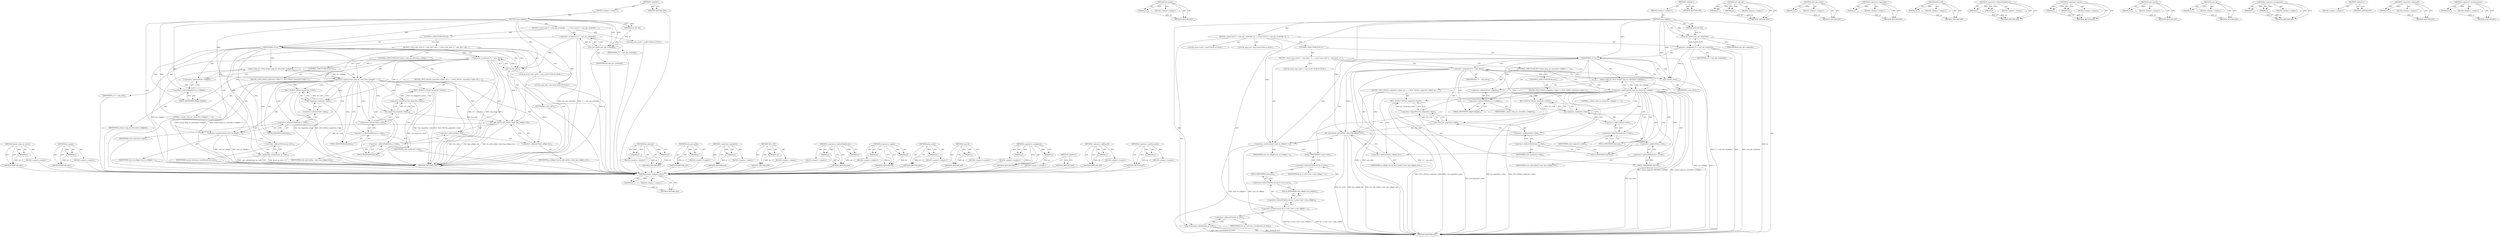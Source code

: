 digraph "&lt;operator&gt;.postIncrement" {
vulnerable_104 [label=<(METHOD,atomic_long_inc_return)>];
vulnerable_105 [label=<(PARAM,p1)>];
vulnerable_106 [label=<(BLOCK,&lt;empty&gt;,&lt;empty&gt;)>];
vulnerable_107 [label=<(METHOD_RETURN,ANY)>];
vulnerable_125 [label=<(METHOD,list_empty)>];
vulnerable_126 [label=<(PARAM,p1)>];
vulnerable_127 [label=<(BLOCK,&lt;empty&gt;,&lt;empty&gt;)>];
vulnerable_128 [label=<(METHOD_RETURN,ANY)>];
vulnerable_6 [label=<(METHOD,&lt;global&gt;)<SUB>1</SUB>>];
vulnerable_7 [label=<(BLOCK,&lt;empty&gt;,&lt;empty&gt;)<SUB>1</SUB>>];
vulnerable_8 [label=<(METHOD,unix_inflight)<SUB>1</SUB>>];
vulnerable_9 [label=<(PARAM,struct file *fp)<SUB>1</SUB>>];
vulnerable_10 [label=<(BLOCK,{
 	struct sock *s = unix_get_socket(fp);
 
 	i...,{
 	struct sock *s = unix_get_socket(fp);
 
 	i...)<SUB>2</SUB>>];
vulnerable_11 [label="<(LOCAL,struct sock* s: sock*)<SUB>3</SUB>>"];
vulnerable_12 [label=<(&lt;operator&gt;.assignment,*s = unix_get_socket(fp))<SUB>3</SUB>>];
vulnerable_13 [label=<(IDENTIFIER,s,*s = unix_get_socket(fp))<SUB>3</SUB>>];
vulnerable_14 [label=<(unix_get_socket,unix_get_socket(fp))<SUB>3</SUB>>];
vulnerable_15 [label=<(IDENTIFIER,fp,unix_get_socket(fp))<SUB>3</SUB>>];
vulnerable_16 [label=<(CONTROL_STRUCTURE,IF,if (s))<SUB>5</SUB>>];
vulnerable_17 [label=<(IDENTIFIER,s,if (s))<SUB>5</SUB>>];
vulnerable_18 [label=<(BLOCK,{
 		struct unix_sock *u = unix_sk(s);
 
		spin...,{
 		struct unix_sock *u = unix_sk(s);
 
		spin...)<SUB>5</SUB>>];
vulnerable_19 [label="<(LOCAL,struct unix_sock* u: unix_sock*)<SUB>6</SUB>>"];
vulnerable_20 [label=<(&lt;operator&gt;.assignment,*u = unix_sk(s))<SUB>6</SUB>>];
vulnerable_21 [label=<(IDENTIFIER,u,*u = unix_sk(s))<SUB>6</SUB>>];
vulnerable_22 [label=<(unix_sk,unix_sk(s))<SUB>6</SUB>>];
vulnerable_23 [label=<(IDENTIFIER,s,unix_sk(s))<SUB>6</SUB>>];
vulnerable_24 [label="<(LOCAL,spin_lock : spin_lock)<SUB>8</SUB>>"];
vulnerable_25 [label=<(CONTROL_STRUCTURE,IF,if (atomic_long_inc_return(&amp;u-&gt;inflight) == 1))<SUB>9</SUB>>];
vulnerable_26 [label=<(&lt;operator&gt;.equals,atomic_long_inc_return(&amp;u-&gt;inflight) == 1)<SUB>9</SUB>>];
vulnerable_27 [label=<(atomic_long_inc_return,atomic_long_inc_return(&amp;u-&gt;inflight))<SUB>9</SUB>>];
vulnerable_28 [label=<(&lt;operator&gt;.addressOf,&amp;u-&gt;inflight)<SUB>9</SUB>>];
vulnerable_29 [label=<(&lt;operator&gt;.indirectFieldAccess,u-&gt;inflight)<SUB>9</SUB>>];
vulnerable_30 [label=<(IDENTIFIER,u,atomic_long_inc_return(&amp;u-&gt;inflight))<SUB>9</SUB>>];
vulnerable_31 [label=<(FIELD_IDENTIFIER,inflight,inflight)<SUB>9</SUB>>];
vulnerable_32 [label=<(LITERAL,1,atomic_long_inc_return(&amp;u-&gt;inflight) == 1)<SUB>9</SUB>>];
vulnerable_33 [label=<(BLOCK,{
 			BUG_ON(!list_empty(&amp;u-&gt;link));
 			list_a...,{
 			BUG_ON(!list_empty(&amp;u-&gt;link));
 			list_a...)<SUB>9</SUB>>];
vulnerable_34 [label=<(BUG_ON,BUG_ON(!list_empty(&amp;u-&gt;link)))<SUB>10</SUB>>];
vulnerable_35 [label=<(&lt;operator&gt;.logicalNot,!list_empty(&amp;u-&gt;link))<SUB>10</SUB>>];
vulnerable_36 [label=<(list_empty,list_empty(&amp;u-&gt;link))<SUB>10</SUB>>];
vulnerable_37 [label=<(&lt;operator&gt;.addressOf,&amp;u-&gt;link)<SUB>10</SUB>>];
vulnerable_38 [label=<(&lt;operator&gt;.indirectFieldAccess,u-&gt;link)<SUB>10</SUB>>];
vulnerable_39 [label=<(IDENTIFIER,u,list_empty(&amp;u-&gt;link))<SUB>10</SUB>>];
vulnerable_40 [label=<(FIELD_IDENTIFIER,link,link)<SUB>10</SUB>>];
vulnerable_41 [label=<(list_add_tail,list_add_tail(&amp;u-&gt;link, &amp;gc_inflight_list))<SUB>11</SUB>>];
vulnerable_42 [label=<(&lt;operator&gt;.addressOf,&amp;u-&gt;link)<SUB>11</SUB>>];
vulnerable_43 [label=<(&lt;operator&gt;.indirectFieldAccess,u-&gt;link)<SUB>11</SUB>>];
vulnerable_44 [label=<(IDENTIFIER,u,list_add_tail(&amp;u-&gt;link, &amp;gc_inflight_list))<SUB>11</SUB>>];
vulnerable_45 [label=<(FIELD_IDENTIFIER,link,link)<SUB>11</SUB>>];
vulnerable_46 [label=<(&lt;operator&gt;.addressOf,&amp;gc_inflight_list)<SUB>11</SUB>>];
vulnerable_47 [label=<(IDENTIFIER,gc_inflight_list,list_add_tail(&amp;u-&gt;link, &amp;gc_inflight_list))<SUB>11</SUB>>];
vulnerable_48 [label=<(CONTROL_STRUCTURE,ELSE,else)<SUB>12</SUB>>];
vulnerable_49 [label=<(BLOCK,{
 			BUG_ON(list_empty(&amp;u-&gt;link));
 		},{
 			BUG_ON(list_empty(&amp;u-&gt;link));
 		})<SUB>12</SUB>>];
vulnerable_50 [label=<(BUG_ON,BUG_ON(list_empty(&amp;u-&gt;link)))<SUB>13</SUB>>];
vulnerable_51 [label=<(list_empty,list_empty(&amp;u-&gt;link))<SUB>13</SUB>>];
vulnerable_52 [label=<(&lt;operator&gt;.addressOf,&amp;u-&gt;link)<SUB>13</SUB>>];
vulnerable_53 [label=<(&lt;operator&gt;.indirectFieldAccess,u-&gt;link)<SUB>13</SUB>>];
vulnerable_54 [label=<(IDENTIFIER,u,list_empty(&amp;u-&gt;link))<SUB>13</SUB>>];
vulnerable_55 [label=<(FIELD_IDENTIFIER,link,link)<SUB>13</SUB>>];
vulnerable_56 [label=<(&lt;operator&gt;.postIncrement,unix_tot_inflight++)<SUB>15</SUB>>];
vulnerable_57 [label=<(IDENTIFIER,unix_tot_inflight,unix_tot_inflight++)<SUB>15</SUB>>];
vulnerable_58 [label=<(spin_unlock,spin_unlock(&amp;unix_gc_lock))<SUB>16</SUB>>];
vulnerable_59 [label=<(&lt;operator&gt;.addressOf,&amp;unix_gc_lock)<SUB>16</SUB>>];
vulnerable_60 [label=<(IDENTIFIER,unix_gc_lock,spin_unlock(&amp;unix_gc_lock))<SUB>16</SUB>>];
vulnerable_61 [label=<(METHOD_RETURN,void)<SUB>1</SUB>>];
vulnerable_63 [label=<(METHOD_RETURN,ANY)<SUB>1</SUB>>];
vulnerable_129 [label=<(METHOD,list_add_tail)>];
vulnerable_130 [label=<(PARAM,p1)>];
vulnerable_131 [label=<(PARAM,p2)>];
vulnerable_132 [label=<(BLOCK,&lt;empty&gt;,&lt;empty&gt;)>];
vulnerable_133 [label=<(METHOD_RETURN,ANY)>];
vulnerable_91 [label=<(METHOD,unix_get_socket)>];
vulnerable_92 [label=<(PARAM,p1)>];
vulnerable_93 [label=<(BLOCK,&lt;empty&gt;,&lt;empty&gt;)>];
vulnerable_94 [label=<(METHOD_RETURN,ANY)>];
vulnerable_121 [label=<(METHOD,&lt;operator&gt;.logicalNot)>];
vulnerable_122 [label=<(PARAM,p1)>];
vulnerable_123 [label=<(BLOCK,&lt;empty&gt;,&lt;empty&gt;)>];
vulnerable_124 [label=<(METHOD_RETURN,ANY)>];
vulnerable_117 [label=<(METHOD,BUG_ON)>];
vulnerable_118 [label=<(PARAM,p1)>];
vulnerable_119 [label=<(BLOCK,&lt;empty&gt;,&lt;empty&gt;)>];
vulnerable_120 [label=<(METHOD_RETURN,ANY)>];
vulnerable_112 [label=<(METHOD,&lt;operator&gt;.indirectFieldAccess)>];
vulnerable_113 [label=<(PARAM,p1)>];
vulnerable_114 [label=<(PARAM,p2)>];
vulnerable_115 [label=<(BLOCK,&lt;empty&gt;,&lt;empty&gt;)>];
vulnerable_116 [label=<(METHOD_RETURN,ANY)>];
vulnerable_99 [label=<(METHOD,&lt;operator&gt;.equals)>];
vulnerable_100 [label=<(PARAM,p1)>];
vulnerable_101 [label=<(PARAM,p2)>];
vulnerable_102 [label=<(BLOCK,&lt;empty&gt;,&lt;empty&gt;)>];
vulnerable_103 [label=<(METHOD_RETURN,ANY)>];
vulnerable_138 [label=<(METHOD,spin_unlock)>];
vulnerable_139 [label=<(PARAM,p1)>];
vulnerable_140 [label=<(BLOCK,&lt;empty&gt;,&lt;empty&gt;)>];
vulnerable_141 [label=<(METHOD_RETURN,ANY)>];
vulnerable_95 [label=<(METHOD,unix_sk)>];
vulnerable_96 [label=<(PARAM,p1)>];
vulnerable_97 [label=<(BLOCK,&lt;empty&gt;,&lt;empty&gt;)>];
vulnerable_98 [label=<(METHOD_RETURN,ANY)>];
vulnerable_86 [label=<(METHOD,&lt;operator&gt;.assignment)>];
vulnerable_87 [label=<(PARAM,p1)>];
vulnerable_88 [label=<(PARAM,p2)>];
vulnerable_89 [label=<(BLOCK,&lt;empty&gt;,&lt;empty&gt;)>];
vulnerable_90 [label=<(METHOD_RETURN,ANY)>];
vulnerable_80 [label=<(METHOD,&lt;global&gt;)<SUB>1</SUB>>];
vulnerable_81 [label=<(BLOCK,&lt;empty&gt;,&lt;empty&gt;)>];
vulnerable_82 [label=<(METHOD_RETURN,ANY)>];
vulnerable_108 [label=<(METHOD,&lt;operator&gt;.addressOf)>];
vulnerable_109 [label=<(PARAM,p1)>];
vulnerable_110 [label=<(BLOCK,&lt;empty&gt;,&lt;empty&gt;)>];
vulnerable_111 [label=<(METHOD_RETURN,ANY)>];
vulnerable_134 [label=<(METHOD,&lt;operator&gt;.postIncrement)>];
vulnerable_135 [label=<(PARAM,p1)>];
vulnerable_136 [label=<(BLOCK,&lt;empty&gt;,&lt;empty&gt;)>];
vulnerable_137 [label=<(METHOD_RETURN,ANY)>];
fixed_112 [label=<(METHOD,atomic_long_inc_return)>];
fixed_113 [label=<(PARAM,p1)>];
fixed_114 [label=<(BLOCK,&lt;empty&gt;,&lt;empty&gt;)>];
fixed_115 [label=<(METHOD_RETURN,ANY)>];
fixed_133 [label=<(METHOD,list_empty)>];
fixed_134 [label=<(PARAM,p1)>];
fixed_135 [label=<(BLOCK,&lt;empty&gt;,&lt;empty&gt;)>];
fixed_136 [label=<(METHOD_RETURN,ANY)>];
fixed_6 [label=<(METHOD,&lt;global&gt;)<SUB>1</SUB>>];
fixed_7 [label=<(BLOCK,&lt;empty&gt;,&lt;empty&gt;)<SUB>1</SUB>>];
fixed_8 [label=<(METHOD,unix_inflight)<SUB>1</SUB>>];
fixed_9 [label=<(PARAM,struct file *fp)<SUB>1</SUB>>];
fixed_10 [label=<(BLOCK,{
 	struct sock *s = unix_get_socket(fp);
 
	sp...,{
 	struct sock *s = unix_get_socket(fp);
 
	sp...)<SUB>2</SUB>>];
fixed_11 [label="<(LOCAL,struct sock* s: sock*)<SUB>3</SUB>>"];
fixed_12 [label=<(&lt;operator&gt;.assignment,*s = unix_get_socket(fp))<SUB>3</SUB>>];
fixed_13 [label=<(IDENTIFIER,s,*s = unix_get_socket(fp))<SUB>3</SUB>>];
fixed_14 [label=<(unix_get_socket,unix_get_socket(fp))<SUB>3</SUB>>];
fixed_15 [label=<(IDENTIFIER,fp,unix_get_socket(fp))<SUB>3</SUB>>];
fixed_16 [label="<(LOCAL,spin_lock : spin_lock)<SUB>5</SUB>>"];
fixed_17 [label=<(CONTROL_STRUCTURE,IF,if (s))<SUB>7</SUB>>];
fixed_18 [label=<(IDENTIFIER,s,if (s))<SUB>7</SUB>>];
fixed_19 [label=<(BLOCK,{
 		struct unix_sock *u = unix_sk(s);
 
 		if ...,{
 		struct unix_sock *u = unix_sk(s);
 
 		if ...)<SUB>7</SUB>>];
fixed_20 [label="<(LOCAL,struct unix_sock* u: unix_sock*)<SUB>8</SUB>>"];
fixed_21 [label=<(&lt;operator&gt;.assignment,*u = unix_sk(s))<SUB>8</SUB>>];
fixed_22 [label=<(IDENTIFIER,u,*u = unix_sk(s))<SUB>8</SUB>>];
fixed_23 [label=<(unix_sk,unix_sk(s))<SUB>8</SUB>>];
fixed_24 [label=<(IDENTIFIER,s,unix_sk(s))<SUB>8</SUB>>];
fixed_25 [label=<(CONTROL_STRUCTURE,IF,if (atomic_long_inc_return(&amp;u-&gt;inflight) == 1))<SUB>10</SUB>>];
fixed_26 [label=<(&lt;operator&gt;.equals,atomic_long_inc_return(&amp;u-&gt;inflight) == 1)<SUB>10</SUB>>];
fixed_27 [label=<(atomic_long_inc_return,atomic_long_inc_return(&amp;u-&gt;inflight))<SUB>10</SUB>>];
fixed_28 [label=<(&lt;operator&gt;.addressOf,&amp;u-&gt;inflight)<SUB>10</SUB>>];
fixed_29 [label=<(&lt;operator&gt;.indirectFieldAccess,u-&gt;inflight)<SUB>10</SUB>>];
fixed_30 [label=<(IDENTIFIER,u,atomic_long_inc_return(&amp;u-&gt;inflight))<SUB>10</SUB>>];
fixed_31 [label=<(FIELD_IDENTIFIER,inflight,inflight)<SUB>10</SUB>>];
fixed_32 [label=<(LITERAL,1,atomic_long_inc_return(&amp;u-&gt;inflight) == 1)<SUB>10</SUB>>];
fixed_33 [label=<(BLOCK,{
 			BUG_ON(!list_empty(&amp;u-&gt;link));
 			list_a...,{
 			BUG_ON(!list_empty(&amp;u-&gt;link));
 			list_a...)<SUB>10</SUB>>];
fixed_34 [label=<(BUG_ON,BUG_ON(!list_empty(&amp;u-&gt;link)))<SUB>11</SUB>>];
fixed_35 [label=<(&lt;operator&gt;.logicalNot,!list_empty(&amp;u-&gt;link))<SUB>11</SUB>>];
fixed_36 [label=<(list_empty,list_empty(&amp;u-&gt;link))<SUB>11</SUB>>];
fixed_37 [label=<(&lt;operator&gt;.addressOf,&amp;u-&gt;link)<SUB>11</SUB>>];
fixed_38 [label=<(&lt;operator&gt;.indirectFieldAccess,u-&gt;link)<SUB>11</SUB>>];
fixed_39 [label=<(IDENTIFIER,u,list_empty(&amp;u-&gt;link))<SUB>11</SUB>>];
fixed_40 [label=<(FIELD_IDENTIFIER,link,link)<SUB>11</SUB>>];
fixed_41 [label=<(list_add_tail,list_add_tail(&amp;u-&gt;link, &amp;gc_inflight_list))<SUB>12</SUB>>];
fixed_42 [label=<(&lt;operator&gt;.addressOf,&amp;u-&gt;link)<SUB>12</SUB>>];
fixed_43 [label=<(&lt;operator&gt;.indirectFieldAccess,u-&gt;link)<SUB>12</SUB>>];
fixed_44 [label=<(IDENTIFIER,u,list_add_tail(&amp;u-&gt;link, &amp;gc_inflight_list))<SUB>12</SUB>>];
fixed_45 [label=<(FIELD_IDENTIFIER,link,link)<SUB>12</SUB>>];
fixed_46 [label=<(&lt;operator&gt;.addressOf,&amp;gc_inflight_list)<SUB>12</SUB>>];
fixed_47 [label=<(IDENTIFIER,gc_inflight_list,list_add_tail(&amp;u-&gt;link, &amp;gc_inflight_list))<SUB>12</SUB>>];
fixed_48 [label=<(CONTROL_STRUCTURE,ELSE,else)<SUB>13</SUB>>];
fixed_49 [label=<(BLOCK,{
 			BUG_ON(list_empty(&amp;u-&gt;link));
 		},{
 			BUG_ON(list_empty(&amp;u-&gt;link));
 		})<SUB>13</SUB>>];
fixed_50 [label=<(BUG_ON,BUG_ON(list_empty(&amp;u-&gt;link)))<SUB>14</SUB>>];
fixed_51 [label=<(list_empty,list_empty(&amp;u-&gt;link))<SUB>14</SUB>>];
fixed_52 [label=<(&lt;operator&gt;.addressOf,&amp;u-&gt;link)<SUB>14</SUB>>];
fixed_53 [label=<(&lt;operator&gt;.indirectFieldAccess,u-&gt;link)<SUB>14</SUB>>];
fixed_54 [label=<(IDENTIFIER,u,list_empty(&amp;u-&gt;link))<SUB>14</SUB>>];
fixed_55 [label=<(FIELD_IDENTIFIER,link,link)<SUB>14</SUB>>];
fixed_56 [label=<(&lt;operator&gt;.postIncrement,unix_tot_inflight++)<SUB>16</SUB>>];
fixed_57 [label=<(IDENTIFIER,unix_tot_inflight,unix_tot_inflight++)<SUB>16</SUB>>];
fixed_58 [label=<(&lt;operator&gt;.postIncrement,fp-&gt;f_cred-&gt;user-&gt;unix_inflight++)<SUB>18</SUB>>];
fixed_59 [label=<(&lt;operator&gt;.indirectFieldAccess,fp-&gt;f_cred-&gt;user-&gt;unix_inflight)<SUB>18</SUB>>];
fixed_60 [label=<(&lt;operator&gt;.indirectFieldAccess,fp-&gt;f_cred-&gt;user)<SUB>18</SUB>>];
fixed_61 [label=<(&lt;operator&gt;.indirectFieldAccess,fp-&gt;f_cred)<SUB>18</SUB>>];
fixed_62 [label=<(IDENTIFIER,fp,fp-&gt;f_cred-&gt;user-&gt;unix_inflight++)<SUB>18</SUB>>];
fixed_63 [label=<(FIELD_IDENTIFIER,f_cred,f_cred)<SUB>18</SUB>>];
fixed_64 [label=<(FIELD_IDENTIFIER,user,user)<SUB>18</SUB>>];
fixed_65 [label=<(FIELD_IDENTIFIER,unix_inflight,unix_inflight)<SUB>18</SUB>>];
fixed_66 [label=<(spin_unlock,spin_unlock(&amp;unix_gc_lock))<SUB>19</SUB>>];
fixed_67 [label=<(&lt;operator&gt;.addressOf,&amp;unix_gc_lock)<SUB>19</SUB>>];
fixed_68 [label=<(IDENTIFIER,unix_gc_lock,spin_unlock(&amp;unix_gc_lock))<SUB>19</SUB>>];
fixed_69 [label=<(METHOD_RETURN,void)<SUB>1</SUB>>];
fixed_71 [label=<(METHOD_RETURN,ANY)<SUB>1</SUB>>];
fixed_137 [label=<(METHOD,list_add_tail)>];
fixed_138 [label=<(PARAM,p1)>];
fixed_139 [label=<(PARAM,p2)>];
fixed_140 [label=<(BLOCK,&lt;empty&gt;,&lt;empty&gt;)>];
fixed_141 [label=<(METHOD_RETURN,ANY)>];
fixed_99 [label=<(METHOD,unix_get_socket)>];
fixed_100 [label=<(PARAM,p1)>];
fixed_101 [label=<(BLOCK,&lt;empty&gt;,&lt;empty&gt;)>];
fixed_102 [label=<(METHOD_RETURN,ANY)>];
fixed_129 [label=<(METHOD,&lt;operator&gt;.logicalNot)>];
fixed_130 [label=<(PARAM,p1)>];
fixed_131 [label=<(BLOCK,&lt;empty&gt;,&lt;empty&gt;)>];
fixed_132 [label=<(METHOD_RETURN,ANY)>];
fixed_125 [label=<(METHOD,BUG_ON)>];
fixed_126 [label=<(PARAM,p1)>];
fixed_127 [label=<(BLOCK,&lt;empty&gt;,&lt;empty&gt;)>];
fixed_128 [label=<(METHOD_RETURN,ANY)>];
fixed_120 [label=<(METHOD,&lt;operator&gt;.indirectFieldAccess)>];
fixed_121 [label=<(PARAM,p1)>];
fixed_122 [label=<(PARAM,p2)>];
fixed_123 [label=<(BLOCK,&lt;empty&gt;,&lt;empty&gt;)>];
fixed_124 [label=<(METHOD_RETURN,ANY)>];
fixed_107 [label=<(METHOD,&lt;operator&gt;.equals)>];
fixed_108 [label=<(PARAM,p1)>];
fixed_109 [label=<(PARAM,p2)>];
fixed_110 [label=<(BLOCK,&lt;empty&gt;,&lt;empty&gt;)>];
fixed_111 [label=<(METHOD_RETURN,ANY)>];
fixed_146 [label=<(METHOD,spin_unlock)>];
fixed_147 [label=<(PARAM,p1)>];
fixed_148 [label=<(BLOCK,&lt;empty&gt;,&lt;empty&gt;)>];
fixed_149 [label=<(METHOD_RETURN,ANY)>];
fixed_103 [label=<(METHOD,unix_sk)>];
fixed_104 [label=<(PARAM,p1)>];
fixed_105 [label=<(BLOCK,&lt;empty&gt;,&lt;empty&gt;)>];
fixed_106 [label=<(METHOD_RETURN,ANY)>];
fixed_94 [label=<(METHOD,&lt;operator&gt;.assignment)>];
fixed_95 [label=<(PARAM,p1)>];
fixed_96 [label=<(PARAM,p2)>];
fixed_97 [label=<(BLOCK,&lt;empty&gt;,&lt;empty&gt;)>];
fixed_98 [label=<(METHOD_RETURN,ANY)>];
fixed_88 [label=<(METHOD,&lt;global&gt;)<SUB>1</SUB>>];
fixed_89 [label=<(BLOCK,&lt;empty&gt;,&lt;empty&gt;)>];
fixed_90 [label=<(METHOD_RETURN,ANY)>];
fixed_116 [label=<(METHOD,&lt;operator&gt;.addressOf)>];
fixed_117 [label=<(PARAM,p1)>];
fixed_118 [label=<(BLOCK,&lt;empty&gt;,&lt;empty&gt;)>];
fixed_119 [label=<(METHOD_RETURN,ANY)>];
fixed_142 [label=<(METHOD,&lt;operator&gt;.postIncrement)>];
fixed_143 [label=<(PARAM,p1)>];
fixed_144 [label=<(BLOCK,&lt;empty&gt;,&lt;empty&gt;)>];
fixed_145 [label=<(METHOD_RETURN,ANY)>];
vulnerable_104 -> vulnerable_105  [key=0, label="AST: "];
vulnerable_104 -> vulnerable_105  [key=1, label="DDG: "];
vulnerable_104 -> vulnerable_106  [key=0, label="AST: "];
vulnerable_104 -> vulnerable_107  [key=0, label="AST: "];
vulnerable_104 -> vulnerable_107  [key=1, label="CFG: "];
vulnerable_105 -> vulnerable_107  [key=0, label="DDG: p1"];
vulnerable_106 -> fixed_112  [key=0];
vulnerable_107 -> fixed_112  [key=0];
vulnerable_125 -> vulnerable_126  [key=0, label="AST: "];
vulnerable_125 -> vulnerable_126  [key=1, label="DDG: "];
vulnerable_125 -> vulnerable_127  [key=0, label="AST: "];
vulnerable_125 -> vulnerable_128  [key=0, label="AST: "];
vulnerable_125 -> vulnerable_128  [key=1, label="CFG: "];
vulnerable_126 -> vulnerable_128  [key=0, label="DDG: p1"];
vulnerable_127 -> fixed_112  [key=0];
vulnerable_128 -> fixed_112  [key=0];
vulnerable_6 -> vulnerable_7  [key=0, label="AST: "];
vulnerable_6 -> vulnerable_63  [key=0, label="AST: "];
vulnerable_6 -> vulnerable_63  [key=1, label="CFG: "];
vulnerable_7 -> vulnerable_8  [key=0, label="AST: "];
vulnerable_8 -> vulnerable_9  [key=0, label="AST: "];
vulnerable_8 -> vulnerable_9  [key=1, label="DDG: "];
vulnerable_8 -> vulnerable_10  [key=0, label="AST: "];
vulnerable_8 -> vulnerable_61  [key=0, label="AST: "];
vulnerable_8 -> vulnerable_14  [key=0, label="CFG: "];
vulnerable_8 -> vulnerable_14  [key=1, label="DDG: "];
vulnerable_8 -> vulnerable_17  [key=0, label="DDG: "];
vulnerable_8 -> vulnerable_56  [key=0, label="DDG: "];
vulnerable_8 -> vulnerable_58  [key=0, label="DDG: "];
vulnerable_8 -> vulnerable_22  [key=0, label="DDG: "];
vulnerable_8 -> vulnerable_26  [key=0, label="DDG: "];
vulnerable_8 -> vulnerable_41  [key=0, label="DDG: "];
vulnerable_9 -> vulnerable_14  [key=0, label="DDG: fp"];
vulnerable_10 -> vulnerable_11  [key=0, label="AST: "];
vulnerable_10 -> vulnerable_12  [key=0, label="AST: "];
vulnerable_10 -> vulnerable_16  [key=0, label="AST: "];
vulnerable_11 -> fixed_112  [key=0];
vulnerable_12 -> vulnerable_13  [key=0, label="AST: "];
vulnerable_12 -> vulnerable_14  [key=0, label="AST: "];
vulnerable_12 -> vulnerable_17  [key=0, label="CFG: "];
vulnerable_12 -> vulnerable_61  [key=0, label="DDG: unix_get_socket(fp)"];
vulnerable_12 -> vulnerable_61  [key=1, label="DDG: *s = unix_get_socket(fp)"];
vulnerable_12 -> vulnerable_22  [key=0, label="DDG: s"];
vulnerable_13 -> fixed_112  [key=0];
vulnerable_14 -> vulnerable_15  [key=0, label="AST: "];
vulnerable_14 -> vulnerable_12  [key=0, label="CFG: "];
vulnerable_14 -> vulnerable_12  [key=1, label="DDG: fp"];
vulnerable_14 -> vulnerable_61  [key=0, label="DDG: fp"];
vulnerable_15 -> fixed_112  [key=0];
vulnerable_16 -> vulnerable_17  [key=0, label="AST: "];
vulnerable_16 -> vulnerable_18  [key=0, label="AST: "];
vulnerable_17 -> vulnerable_61  [key=0, label="CFG: "];
vulnerable_17 -> vulnerable_22  [key=0, label="CFG: "];
vulnerable_17 -> vulnerable_22  [key=1, label="CDG: "];
vulnerable_17 -> vulnerable_58  [key=0, label="CDG: "];
vulnerable_17 -> vulnerable_26  [key=0, label="CDG: "];
vulnerable_17 -> vulnerable_28  [key=0, label="CDG: "];
vulnerable_17 -> vulnerable_20  [key=0, label="CDG: "];
vulnerable_17 -> vulnerable_56  [key=0, label="CDG: "];
vulnerable_17 -> vulnerable_27  [key=0, label="CDG: "];
vulnerable_17 -> vulnerable_29  [key=0, label="CDG: "];
vulnerable_17 -> vulnerable_59  [key=0, label="CDG: "];
vulnerable_17 -> vulnerable_31  [key=0, label="CDG: "];
vulnerable_18 -> vulnerable_19  [key=0, label="AST: "];
vulnerable_18 -> vulnerable_20  [key=0, label="AST: "];
vulnerable_18 -> vulnerable_24  [key=0, label="AST: "];
vulnerable_18 -> vulnerable_25  [key=0, label="AST: "];
vulnerable_18 -> vulnerable_56  [key=0, label="AST: "];
vulnerable_18 -> vulnerable_58  [key=0, label="AST: "];
vulnerable_19 -> fixed_112  [key=0];
vulnerable_20 -> vulnerable_21  [key=0, label="AST: "];
vulnerable_20 -> vulnerable_22  [key=0, label="AST: "];
vulnerable_20 -> vulnerable_31  [key=0, label="CFG: "];
vulnerable_20 -> vulnerable_61  [key=0, label="DDG: u"];
vulnerable_20 -> vulnerable_61  [key=1, label="DDG: unix_sk(s)"];
vulnerable_20 -> vulnerable_61  [key=2, label="DDG: *u = unix_sk(s)"];
vulnerable_20 -> vulnerable_27  [key=0, label="DDG: u"];
vulnerable_20 -> vulnerable_41  [key=0, label="DDG: u"];
vulnerable_20 -> vulnerable_36  [key=0, label="DDG: u"];
vulnerable_20 -> vulnerable_51  [key=0, label="DDG: u"];
vulnerable_21 -> fixed_112  [key=0];
vulnerable_22 -> vulnerable_23  [key=0, label="AST: "];
vulnerable_22 -> vulnerable_20  [key=0, label="CFG: "];
vulnerable_22 -> vulnerable_20  [key=1, label="DDG: s"];
vulnerable_22 -> vulnerable_61  [key=0, label="DDG: s"];
vulnerable_23 -> fixed_112  [key=0];
vulnerable_24 -> fixed_112  [key=0];
vulnerable_25 -> vulnerable_26  [key=0, label="AST: "];
vulnerable_25 -> vulnerable_33  [key=0, label="AST: "];
vulnerable_25 -> vulnerable_48  [key=0, label="AST: "];
vulnerable_26 -> vulnerable_27  [key=0, label="AST: "];
vulnerable_26 -> vulnerable_32  [key=0, label="AST: "];
vulnerable_26 -> vulnerable_40  [key=0, label="CFG: "];
vulnerable_26 -> vulnerable_40  [key=1, label="CDG: "];
vulnerable_26 -> vulnerable_55  [key=0, label="CFG: "];
vulnerable_26 -> vulnerable_55  [key=1, label="CDG: "];
vulnerable_26 -> vulnerable_61  [key=0, label="DDG: atomic_long_inc_return(&amp;u-&gt;inflight)"];
vulnerable_26 -> vulnerable_61  [key=1, label="DDG: atomic_long_inc_return(&amp;u-&gt;inflight) == 1"];
vulnerable_26 -> vulnerable_34  [key=0, label="CDG: "];
vulnerable_26 -> vulnerable_42  [key=0, label="CDG: "];
vulnerable_26 -> vulnerable_51  [key=0, label="CDG: "];
vulnerable_26 -> vulnerable_36  [key=0, label="CDG: "];
vulnerable_26 -> vulnerable_52  [key=0, label="CDG: "];
vulnerable_26 -> vulnerable_37  [key=0, label="CDG: "];
vulnerable_26 -> vulnerable_46  [key=0, label="CDG: "];
vulnerable_26 -> vulnerable_53  [key=0, label="CDG: "];
vulnerable_26 -> vulnerable_38  [key=0, label="CDG: "];
vulnerable_26 -> vulnerable_41  [key=0, label="CDG: "];
vulnerable_26 -> vulnerable_45  [key=0, label="CDG: "];
vulnerable_26 -> vulnerable_50  [key=0, label="CDG: "];
vulnerable_26 -> vulnerable_35  [key=0, label="CDG: "];
vulnerable_26 -> vulnerable_43  [key=0, label="CDG: "];
vulnerable_27 -> vulnerable_28  [key=0, label="AST: "];
vulnerable_27 -> vulnerable_26  [key=0, label="CFG: "];
vulnerable_27 -> vulnerable_26  [key=1, label="DDG: &amp;u-&gt;inflight"];
vulnerable_27 -> vulnerable_61  [key=0, label="DDG: &amp;u-&gt;inflight"];
vulnerable_28 -> vulnerable_29  [key=0, label="AST: "];
vulnerable_28 -> vulnerable_27  [key=0, label="CFG: "];
vulnerable_29 -> vulnerable_30  [key=0, label="AST: "];
vulnerable_29 -> vulnerable_31  [key=0, label="AST: "];
vulnerable_29 -> vulnerable_28  [key=0, label="CFG: "];
vulnerable_30 -> fixed_112  [key=0];
vulnerable_31 -> vulnerable_29  [key=0, label="CFG: "];
vulnerable_32 -> fixed_112  [key=0];
vulnerable_33 -> vulnerable_34  [key=0, label="AST: "];
vulnerable_33 -> vulnerable_41  [key=0, label="AST: "];
vulnerable_34 -> vulnerable_35  [key=0, label="AST: "];
vulnerable_34 -> vulnerable_45  [key=0, label="CFG: "];
vulnerable_34 -> vulnerable_61  [key=0, label="DDG: !list_empty(&amp;u-&gt;link)"];
vulnerable_34 -> vulnerable_61  [key=1, label="DDG: BUG_ON(!list_empty(&amp;u-&gt;link))"];
vulnerable_35 -> vulnerable_36  [key=0, label="AST: "];
vulnerable_35 -> vulnerable_34  [key=0, label="CFG: "];
vulnerable_35 -> vulnerable_34  [key=1, label="DDG: list_empty(&amp;u-&gt;link)"];
vulnerable_35 -> vulnerable_61  [key=0, label="DDG: list_empty(&amp;u-&gt;link)"];
vulnerable_36 -> vulnerable_37  [key=0, label="AST: "];
vulnerable_36 -> vulnerable_35  [key=0, label="CFG: "];
vulnerable_36 -> vulnerable_35  [key=1, label="DDG: &amp;u-&gt;link"];
vulnerable_36 -> vulnerable_41  [key=0, label="DDG: &amp;u-&gt;link"];
vulnerable_37 -> vulnerable_38  [key=0, label="AST: "];
vulnerable_37 -> vulnerable_36  [key=0, label="CFG: "];
vulnerable_38 -> vulnerable_39  [key=0, label="AST: "];
vulnerable_38 -> vulnerable_40  [key=0, label="AST: "];
vulnerable_38 -> vulnerable_37  [key=0, label="CFG: "];
vulnerable_39 -> fixed_112  [key=0];
vulnerable_40 -> vulnerable_38  [key=0, label="CFG: "];
vulnerable_41 -> vulnerable_42  [key=0, label="AST: "];
vulnerable_41 -> vulnerable_46  [key=0, label="AST: "];
vulnerable_41 -> vulnerable_56  [key=0, label="CFG: "];
vulnerable_41 -> vulnerable_61  [key=0, label="DDG: &amp;u-&gt;link"];
vulnerable_41 -> vulnerable_61  [key=1, label="DDG: &amp;gc_inflight_list"];
vulnerable_41 -> vulnerable_61  [key=2, label="DDG: list_add_tail(&amp;u-&gt;link, &amp;gc_inflight_list)"];
vulnerable_42 -> vulnerable_43  [key=0, label="AST: "];
vulnerable_42 -> vulnerable_46  [key=0, label="CFG: "];
vulnerable_43 -> vulnerable_44  [key=0, label="AST: "];
vulnerable_43 -> vulnerable_45  [key=0, label="AST: "];
vulnerable_43 -> vulnerable_42  [key=0, label="CFG: "];
vulnerable_44 -> fixed_112  [key=0];
vulnerable_45 -> vulnerable_43  [key=0, label="CFG: "];
vulnerable_46 -> vulnerable_47  [key=0, label="AST: "];
vulnerable_46 -> vulnerable_41  [key=0, label="CFG: "];
vulnerable_47 -> fixed_112  [key=0];
vulnerable_48 -> vulnerable_49  [key=0, label="AST: "];
vulnerable_49 -> vulnerable_50  [key=0, label="AST: "];
vulnerable_50 -> vulnerable_51  [key=0, label="AST: "];
vulnerable_50 -> vulnerable_56  [key=0, label="CFG: "];
vulnerable_50 -> vulnerable_61  [key=0, label="DDG: list_empty(&amp;u-&gt;link)"];
vulnerable_50 -> vulnerable_61  [key=1, label="DDG: BUG_ON(list_empty(&amp;u-&gt;link))"];
vulnerable_51 -> vulnerable_52  [key=0, label="AST: "];
vulnerable_51 -> vulnerable_50  [key=0, label="CFG: "];
vulnerable_51 -> vulnerable_50  [key=1, label="DDG: &amp;u-&gt;link"];
vulnerable_51 -> vulnerable_61  [key=0, label="DDG: &amp;u-&gt;link"];
vulnerable_52 -> vulnerable_53  [key=0, label="AST: "];
vulnerable_52 -> vulnerable_51  [key=0, label="CFG: "];
vulnerable_53 -> vulnerable_54  [key=0, label="AST: "];
vulnerable_53 -> vulnerable_55  [key=0, label="AST: "];
vulnerable_53 -> vulnerable_52  [key=0, label="CFG: "];
vulnerable_54 -> fixed_112  [key=0];
vulnerable_55 -> vulnerable_53  [key=0, label="CFG: "];
vulnerable_56 -> vulnerable_57  [key=0, label="AST: "];
vulnerable_56 -> vulnerable_59  [key=0, label="CFG: "];
vulnerable_56 -> vulnerable_61  [key=0, label="DDG: unix_tot_inflight++"];
vulnerable_56 -> vulnerable_61  [key=1, label="DDG: unix_tot_inflight"];
vulnerable_57 -> fixed_112  [key=0];
vulnerable_58 -> vulnerable_59  [key=0, label="AST: "];
vulnerable_58 -> vulnerable_61  [key=0, label="CFG: "];
vulnerable_58 -> vulnerable_61  [key=1, label="DDG: &amp;unix_gc_lock"];
vulnerable_58 -> vulnerable_61  [key=2, label="DDG: spin_unlock(&amp;unix_gc_lock)"];
vulnerable_59 -> vulnerable_60  [key=0, label="AST: "];
vulnerable_59 -> vulnerable_58  [key=0, label="CFG: "];
vulnerable_60 -> fixed_112  [key=0];
vulnerable_61 -> fixed_112  [key=0];
vulnerable_63 -> fixed_112  [key=0];
vulnerable_129 -> vulnerable_130  [key=0, label="AST: "];
vulnerable_129 -> vulnerable_130  [key=1, label="DDG: "];
vulnerable_129 -> vulnerable_132  [key=0, label="AST: "];
vulnerable_129 -> vulnerable_131  [key=0, label="AST: "];
vulnerable_129 -> vulnerable_131  [key=1, label="DDG: "];
vulnerable_129 -> vulnerable_133  [key=0, label="AST: "];
vulnerable_129 -> vulnerable_133  [key=1, label="CFG: "];
vulnerable_130 -> vulnerable_133  [key=0, label="DDG: p1"];
vulnerable_131 -> vulnerable_133  [key=0, label="DDG: p2"];
vulnerable_132 -> fixed_112  [key=0];
vulnerable_133 -> fixed_112  [key=0];
vulnerable_91 -> vulnerable_92  [key=0, label="AST: "];
vulnerable_91 -> vulnerable_92  [key=1, label="DDG: "];
vulnerable_91 -> vulnerable_93  [key=0, label="AST: "];
vulnerable_91 -> vulnerable_94  [key=0, label="AST: "];
vulnerable_91 -> vulnerable_94  [key=1, label="CFG: "];
vulnerable_92 -> vulnerable_94  [key=0, label="DDG: p1"];
vulnerable_93 -> fixed_112  [key=0];
vulnerable_94 -> fixed_112  [key=0];
vulnerable_121 -> vulnerable_122  [key=0, label="AST: "];
vulnerable_121 -> vulnerable_122  [key=1, label="DDG: "];
vulnerable_121 -> vulnerable_123  [key=0, label="AST: "];
vulnerable_121 -> vulnerable_124  [key=0, label="AST: "];
vulnerable_121 -> vulnerable_124  [key=1, label="CFG: "];
vulnerable_122 -> vulnerable_124  [key=0, label="DDG: p1"];
vulnerable_123 -> fixed_112  [key=0];
vulnerable_124 -> fixed_112  [key=0];
vulnerable_117 -> vulnerable_118  [key=0, label="AST: "];
vulnerable_117 -> vulnerable_118  [key=1, label="DDG: "];
vulnerable_117 -> vulnerable_119  [key=0, label="AST: "];
vulnerable_117 -> vulnerable_120  [key=0, label="AST: "];
vulnerable_117 -> vulnerable_120  [key=1, label="CFG: "];
vulnerable_118 -> vulnerable_120  [key=0, label="DDG: p1"];
vulnerable_119 -> fixed_112  [key=0];
vulnerable_120 -> fixed_112  [key=0];
vulnerable_112 -> vulnerable_113  [key=0, label="AST: "];
vulnerable_112 -> vulnerable_113  [key=1, label="DDG: "];
vulnerable_112 -> vulnerable_115  [key=0, label="AST: "];
vulnerable_112 -> vulnerable_114  [key=0, label="AST: "];
vulnerable_112 -> vulnerable_114  [key=1, label="DDG: "];
vulnerable_112 -> vulnerable_116  [key=0, label="AST: "];
vulnerable_112 -> vulnerable_116  [key=1, label="CFG: "];
vulnerable_113 -> vulnerable_116  [key=0, label="DDG: p1"];
vulnerable_114 -> vulnerable_116  [key=0, label="DDG: p2"];
vulnerable_115 -> fixed_112  [key=0];
vulnerable_116 -> fixed_112  [key=0];
vulnerable_99 -> vulnerable_100  [key=0, label="AST: "];
vulnerable_99 -> vulnerable_100  [key=1, label="DDG: "];
vulnerable_99 -> vulnerable_102  [key=0, label="AST: "];
vulnerable_99 -> vulnerable_101  [key=0, label="AST: "];
vulnerable_99 -> vulnerable_101  [key=1, label="DDG: "];
vulnerable_99 -> vulnerable_103  [key=0, label="AST: "];
vulnerable_99 -> vulnerable_103  [key=1, label="CFG: "];
vulnerable_100 -> vulnerable_103  [key=0, label="DDG: p1"];
vulnerable_101 -> vulnerable_103  [key=0, label="DDG: p2"];
vulnerable_102 -> fixed_112  [key=0];
vulnerable_103 -> fixed_112  [key=0];
vulnerable_138 -> vulnerable_139  [key=0, label="AST: "];
vulnerable_138 -> vulnerable_139  [key=1, label="DDG: "];
vulnerable_138 -> vulnerable_140  [key=0, label="AST: "];
vulnerable_138 -> vulnerable_141  [key=0, label="AST: "];
vulnerable_138 -> vulnerable_141  [key=1, label="CFG: "];
vulnerable_139 -> vulnerable_141  [key=0, label="DDG: p1"];
vulnerable_140 -> fixed_112  [key=0];
vulnerable_141 -> fixed_112  [key=0];
vulnerable_95 -> vulnerable_96  [key=0, label="AST: "];
vulnerable_95 -> vulnerable_96  [key=1, label="DDG: "];
vulnerable_95 -> vulnerable_97  [key=0, label="AST: "];
vulnerable_95 -> vulnerable_98  [key=0, label="AST: "];
vulnerable_95 -> vulnerable_98  [key=1, label="CFG: "];
vulnerable_96 -> vulnerable_98  [key=0, label="DDG: p1"];
vulnerable_97 -> fixed_112  [key=0];
vulnerable_98 -> fixed_112  [key=0];
vulnerable_86 -> vulnerable_87  [key=0, label="AST: "];
vulnerable_86 -> vulnerable_87  [key=1, label="DDG: "];
vulnerable_86 -> vulnerable_89  [key=0, label="AST: "];
vulnerable_86 -> vulnerable_88  [key=0, label="AST: "];
vulnerable_86 -> vulnerable_88  [key=1, label="DDG: "];
vulnerable_86 -> vulnerable_90  [key=0, label="AST: "];
vulnerable_86 -> vulnerable_90  [key=1, label="CFG: "];
vulnerable_87 -> vulnerable_90  [key=0, label="DDG: p1"];
vulnerable_88 -> vulnerable_90  [key=0, label="DDG: p2"];
vulnerable_89 -> fixed_112  [key=0];
vulnerable_90 -> fixed_112  [key=0];
vulnerable_80 -> vulnerable_81  [key=0, label="AST: "];
vulnerable_80 -> vulnerable_82  [key=0, label="AST: "];
vulnerable_80 -> vulnerable_82  [key=1, label="CFG: "];
vulnerable_81 -> fixed_112  [key=0];
vulnerable_82 -> fixed_112  [key=0];
vulnerable_108 -> vulnerable_109  [key=0, label="AST: "];
vulnerable_108 -> vulnerable_109  [key=1, label="DDG: "];
vulnerable_108 -> vulnerable_110  [key=0, label="AST: "];
vulnerable_108 -> vulnerable_111  [key=0, label="AST: "];
vulnerable_108 -> vulnerable_111  [key=1, label="CFG: "];
vulnerable_109 -> vulnerable_111  [key=0, label="DDG: p1"];
vulnerable_110 -> fixed_112  [key=0];
vulnerable_111 -> fixed_112  [key=0];
vulnerable_134 -> vulnerable_135  [key=0, label="AST: "];
vulnerable_134 -> vulnerable_135  [key=1, label="DDG: "];
vulnerable_134 -> vulnerable_136  [key=0, label="AST: "];
vulnerable_134 -> vulnerable_137  [key=0, label="AST: "];
vulnerable_134 -> vulnerable_137  [key=1, label="CFG: "];
vulnerable_135 -> vulnerable_137  [key=0, label="DDG: p1"];
vulnerable_136 -> fixed_112  [key=0];
vulnerable_137 -> fixed_112  [key=0];
fixed_112 -> fixed_113  [key=0, label="AST: "];
fixed_112 -> fixed_113  [key=1, label="DDG: "];
fixed_112 -> fixed_114  [key=0, label="AST: "];
fixed_112 -> fixed_115  [key=0, label="AST: "];
fixed_112 -> fixed_115  [key=1, label="CFG: "];
fixed_113 -> fixed_115  [key=0, label="DDG: p1"];
fixed_133 -> fixed_134  [key=0, label="AST: "];
fixed_133 -> fixed_134  [key=1, label="DDG: "];
fixed_133 -> fixed_135  [key=0, label="AST: "];
fixed_133 -> fixed_136  [key=0, label="AST: "];
fixed_133 -> fixed_136  [key=1, label="CFG: "];
fixed_134 -> fixed_136  [key=0, label="DDG: p1"];
fixed_6 -> fixed_7  [key=0, label="AST: "];
fixed_6 -> fixed_71  [key=0, label="AST: "];
fixed_6 -> fixed_71  [key=1, label="CFG: "];
fixed_7 -> fixed_8  [key=0, label="AST: "];
fixed_8 -> fixed_9  [key=0, label="AST: "];
fixed_8 -> fixed_9  [key=1, label="DDG: "];
fixed_8 -> fixed_10  [key=0, label="AST: "];
fixed_8 -> fixed_69  [key=0, label="AST: "];
fixed_8 -> fixed_14  [key=0, label="CFG: "];
fixed_8 -> fixed_14  [key=1, label="DDG: "];
fixed_8 -> fixed_18  [key=0, label="DDG: "];
fixed_8 -> fixed_66  [key=0, label="DDG: "];
fixed_8 -> fixed_56  [key=0, label="DDG: "];
fixed_8 -> fixed_23  [key=0, label="DDG: "];
fixed_8 -> fixed_26  [key=0, label="DDG: "];
fixed_8 -> fixed_41  [key=0, label="DDG: "];
fixed_9 -> fixed_14  [key=0, label="DDG: fp"];
fixed_10 -> fixed_11  [key=0, label="AST: "];
fixed_10 -> fixed_12  [key=0, label="AST: "];
fixed_10 -> fixed_16  [key=0, label="AST: "];
fixed_10 -> fixed_17  [key=0, label="AST: "];
fixed_10 -> fixed_58  [key=0, label="AST: "];
fixed_10 -> fixed_66  [key=0, label="AST: "];
fixed_12 -> fixed_13  [key=0, label="AST: "];
fixed_12 -> fixed_14  [key=0, label="AST: "];
fixed_12 -> fixed_18  [key=0, label="CFG: "];
fixed_12 -> fixed_69  [key=0, label="DDG: s"];
fixed_12 -> fixed_69  [key=1, label="DDG: unix_get_socket(fp)"];
fixed_12 -> fixed_69  [key=2, label="DDG: *s = unix_get_socket(fp)"];
fixed_12 -> fixed_23  [key=0, label="DDG: s"];
fixed_14 -> fixed_15  [key=0, label="AST: "];
fixed_14 -> fixed_12  [key=0, label="CFG: "];
fixed_14 -> fixed_12  [key=1, label="DDG: fp"];
fixed_14 -> fixed_69  [key=0, label="DDG: fp"];
fixed_17 -> fixed_18  [key=0, label="AST: "];
fixed_17 -> fixed_19  [key=0, label="AST: "];
fixed_18 -> fixed_23  [key=0, label="CFG: "];
fixed_18 -> fixed_23  [key=1, label="CDG: "];
fixed_18 -> fixed_63  [key=0, label="CFG: "];
fixed_18 -> fixed_21  [key=0, label="CDG: "];
fixed_18 -> fixed_26  [key=0, label="CDG: "];
fixed_18 -> fixed_28  [key=0, label="CDG: "];
fixed_18 -> fixed_56  [key=0, label="CDG: "];
fixed_18 -> fixed_27  [key=0, label="CDG: "];
fixed_18 -> fixed_29  [key=0, label="CDG: "];
fixed_18 -> fixed_31  [key=0, label="CDG: "];
fixed_19 -> fixed_20  [key=0, label="AST: "];
fixed_19 -> fixed_21  [key=0, label="AST: "];
fixed_19 -> fixed_25  [key=0, label="AST: "];
fixed_19 -> fixed_56  [key=0, label="AST: "];
fixed_21 -> fixed_22  [key=0, label="AST: "];
fixed_21 -> fixed_23  [key=0, label="AST: "];
fixed_21 -> fixed_31  [key=0, label="CFG: "];
fixed_21 -> fixed_69  [key=0, label="DDG: u"];
fixed_21 -> fixed_69  [key=1, label="DDG: unix_sk(s)"];
fixed_21 -> fixed_69  [key=2, label="DDG: *u = unix_sk(s)"];
fixed_21 -> fixed_27  [key=0, label="DDG: u"];
fixed_21 -> fixed_41  [key=0, label="DDG: u"];
fixed_21 -> fixed_36  [key=0, label="DDG: u"];
fixed_21 -> fixed_51  [key=0, label="DDG: u"];
fixed_23 -> fixed_24  [key=0, label="AST: "];
fixed_23 -> fixed_21  [key=0, label="CFG: "];
fixed_23 -> fixed_21  [key=1, label="DDG: s"];
fixed_23 -> fixed_69  [key=0, label="DDG: s"];
fixed_25 -> fixed_26  [key=0, label="AST: "];
fixed_25 -> fixed_33  [key=0, label="AST: "];
fixed_25 -> fixed_48  [key=0, label="AST: "];
fixed_26 -> fixed_27  [key=0, label="AST: "];
fixed_26 -> fixed_32  [key=0, label="AST: "];
fixed_26 -> fixed_40  [key=0, label="CFG: "];
fixed_26 -> fixed_40  [key=1, label="CDG: "];
fixed_26 -> fixed_55  [key=0, label="CFG: "];
fixed_26 -> fixed_55  [key=1, label="CDG: "];
fixed_26 -> fixed_69  [key=0, label="DDG: atomic_long_inc_return(&amp;u-&gt;inflight)"];
fixed_26 -> fixed_69  [key=1, label="DDG: atomic_long_inc_return(&amp;u-&gt;inflight) == 1"];
fixed_26 -> fixed_34  [key=0, label="CDG: "];
fixed_26 -> fixed_42  [key=0, label="CDG: "];
fixed_26 -> fixed_51  [key=0, label="CDG: "];
fixed_26 -> fixed_36  [key=0, label="CDG: "];
fixed_26 -> fixed_52  [key=0, label="CDG: "];
fixed_26 -> fixed_37  [key=0, label="CDG: "];
fixed_26 -> fixed_46  [key=0, label="CDG: "];
fixed_26 -> fixed_53  [key=0, label="CDG: "];
fixed_26 -> fixed_38  [key=0, label="CDG: "];
fixed_26 -> fixed_41  [key=0, label="CDG: "];
fixed_26 -> fixed_45  [key=0, label="CDG: "];
fixed_26 -> fixed_50  [key=0, label="CDG: "];
fixed_26 -> fixed_35  [key=0, label="CDG: "];
fixed_26 -> fixed_43  [key=0, label="CDG: "];
fixed_27 -> fixed_28  [key=0, label="AST: "];
fixed_27 -> fixed_26  [key=0, label="CFG: "];
fixed_27 -> fixed_26  [key=1, label="DDG: &amp;u-&gt;inflight"];
fixed_27 -> fixed_69  [key=0, label="DDG: &amp;u-&gt;inflight"];
fixed_28 -> fixed_29  [key=0, label="AST: "];
fixed_28 -> fixed_27  [key=0, label="CFG: "];
fixed_29 -> fixed_30  [key=0, label="AST: "];
fixed_29 -> fixed_31  [key=0, label="AST: "];
fixed_29 -> fixed_28  [key=0, label="CFG: "];
fixed_31 -> fixed_29  [key=0, label="CFG: "];
fixed_33 -> fixed_34  [key=0, label="AST: "];
fixed_33 -> fixed_41  [key=0, label="AST: "];
fixed_34 -> fixed_35  [key=0, label="AST: "];
fixed_34 -> fixed_45  [key=0, label="CFG: "];
fixed_34 -> fixed_69  [key=0, label="DDG: !list_empty(&amp;u-&gt;link)"];
fixed_34 -> fixed_69  [key=1, label="DDG: BUG_ON(!list_empty(&amp;u-&gt;link))"];
fixed_35 -> fixed_36  [key=0, label="AST: "];
fixed_35 -> fixed_34  [key=0, label="CFG: "];
fixed_35 -> fixed_34  [key=1, label="DDG: list_empty(&amp;u-&gt;link)"];
fixed_35 -> fixed_69  [key=0, label="DDG: list_empty(&amp;u-&gt;link)"];
fixed_36 -> fixed_37  [key=0, label="AST: "];
fixed_36 -> fixed_35  [key=0, label="CFG: "];
fixed_36 -> fixed_35  [key=1, label="DDG: &amp;u-&gt;link"];
fixed_36 -> fixed_41  [key=0, label="DDG: &amp;u-&gt;link"];
fixed_37 -> fixed_38  [key=0, label="AST: "];
fixed_37 -> fixed_36  [key=0, label="CFG: "];
fixed_38 -> fixed_39  [key=0, label="AST: "];
fixed_38 -> fixed_40  [key=0, label="AST: "];
fixed_38 -> fixed_37  [key=0, label="CFG: "];
fixed_40 -> fixed_38  [key=0, label="CFG: "];
fixed_41 -> fixed_42  [key=0, label="AST: "];
fixed_41 -> fixed_46  [key=0, label="AST: "];
fixed_41 -> fixed_56  [key=0, label="CFG: "];
fixed_41 -> fixed_69  [key=0, label="DDG: &amp;u-&gt;link"];
fixed_41 -> fixed_69  [key=1, label="DDG: &amp;gc_inflight_list"];
fixed_41 -> fixed_69  [key=2, label="DDG: list_add_tail(&amp;u-&gt;link, &amp;gc_inflight_list)"];
fixed_42 -> fixed_43  [key=0, label="AST: "];
fixed_42 -> fixed_46  [key=0, label="CFG: "];
fixed_43 -> fixed_44  [key=0, label="AST: "];
fixed_43 -> fixed_45  [key=0, label="AST: "];
fixed_43 -> fixed_42  [key=0, label="CFG: "];
fixed_45 -> fixed_43  [key=0, label="CFG: "];
fixed_46 -> fixed_47  [key=0, label="AST: "];
fixed_46 -> fixed_41  [key=0, label="CFG: "];
fixed_48 -> fixed_49  [key=0, label="AST: "];
fixed_49 -> fixed_50  [key=0, label="AST: "];
fixed_50 -> fixed_51  [key=0, label="AST: "];
fixed_50 -> fixed_56  [key=0, label="CFG: "];
fixed_50 -> fixed_69  [key=0, label="DDG: list_empty(&amp;u-&gt;link)"];
fixed_50 -> fixed_69  [key=1, label="DDG: BUG_ON(list_empty(&amp;u-&gt;link))"];
fixed_51 -> fixed_52  [key=0, label="AST: "];
fixed_51 -> fixed_50  [key=0, label="CFG: "];
fixed_51 -> fixed_50  [key=1, label="DDG: &amp;u-&gt;link"];
fixed_51 -> fixed_69  [key=0, label="DDG: &amp;u-&gt;link"];
fixed_52 -> fixed_53  [key=0, label="AST: "];
fixed_52 -> fixed_51  [key=0, label="CFG: "];
fixed_53 -> fixed_54  [key=0, label="AST: "];
fixed_53 -> fixed_55  [key=0, label="AST: "];
fixed_53 -> fixed_52  [key=0, label="CFG: "];
fixed_55 -> fixed_53  [key=0, label="CFG: "];
fixed_56 -> fixed_57  [key=0, label="AST: "];
fixed_56 -> fixed_63  [key=0, label="CFG: "];
fixed_56 -> fixed_69  [key=0, label="DDG: unix_tot_inflight++"];
fixed_56 -> fixed_69  [key=1, label="DDG: unix_tot_inflight"];
fixed_58 -> fixed_59  [key=0, label="AST: "];
fixed_58 -> fixed_67  [key=0, label="CFG: "];
fixed_58 -> fixed_69  [key=0, label="DDG: fp-&gt;f_cred-&gt;user-&gt;unix_inflight"];
fixed_58 -> fixed_69  [key=1, label="DDG: fp-&gt;f_cred-&gt;user-&gt;unix_inflight++"];
fixed_59 -> fixed_60  [key=0, label="AST: "];
fixed_59 -> fixed_65  [key=0, label="AST: "];
fixed_59 -> fixed_58  [key=0, label="CFG: "];
fixed_60 -> fixed_61  [key=0, label="AST: "];
fixed_60 -> fixed_64  [key=0, label="AST: "];
fixed_60 -> fixed_65  [key=0, label="CFG: "];
fixed_61 -> fixed_62  [key=0, label="AST: "];
fixed_61 -> fixed_63  [key=0, label="AST: "];
fixed_61 -> fixed_64  [key=0, label="CFG: "];
fixed_63 -> fixed_61  [key=0, label="CFG: "];
fixed_64 -> fixed_60  [key=0, label="CFG: "];
fixed_65 -> fixed_59  [key=0, label="CFG: "];
fixed_66 -> fixed_67  [key=0, label="AST: "];
fixed_66 -> fixed_69  [key=0, label="CFG: "];
fixed_66 -> fixed_69  [key=1, label="DDG: &amp;unix_gc_lock"];
fixed_66 -> fixed_69  [key=2, label="DDG: spin_unlock(&amp;unix_gc_lock)"];
fixed_67 -> fixed_68  [key=0, label="AST: "];
fixed_67 -> fixed_66  [key=0, label="CFG: "];
fixed_137 -> fixed_138  [key=0, label="AST: "];
fixed_137 -> fixed_138  [key=1, label="DDG: "];
fixed_137 -> fixed_140  [key=0, label="AST: "];
fixed_137 -> fixed_139  [key=0, label="AST: "];
fixed_137 -> fixed_139  [key=1, label="DDG: "];
fixed_137 -> fixed_141  [key=0, label="AST: "];
fixed_137 -> fixed_141  [key=1, label="CFG: "];
fixed_138 -> fixed_141  [key=0, label="DDG: p1"];
fixed_139 -> fixed_141  [key=0, label="DDG: p2"];
fixed_99 -> fixed_100  [key=0, label="AST: "];
fixed_99 -> fixed_100  [key=1, label="DDG: "];
fixed_99 -> fixed_101  [key=0, label="AST: "];
fixed_99 -> fixed_102  [key=0, label="AST: "];
fixed_99 -> fixed_102  [key=1, label="CFG: "];
fixed_100 -> fixed_102  [key=0, label="DDG: p1"];
fixed_129 -> fixed_130  [key=0, label="AST: "];
fixed_129 -> fixed_130  [key=1, label="DDG: "];
fixed_129 -> fixed_131  [key=0, label="AST: "];
fixed_129 -> fixed_132  [key=0, label="AST: "];
fixed_129 -> fixed_132  [key=1, label="CFG: "];
fixed_130 -> fixed_132  [key=0, label="DDG: p1"];
fixed_125 -> fixed_126  [key=0, label="AST: "];
fixed_125 -> fixed_126  [key=1, label="DDG: "];
fixed_125 -> fixed_127  [key=0, label="AST: "];
fixed_125 -> fixed_128  [key=0, label="AST: "];
fixed_125 -> fixed_128  [key=1, label="CFG: "];
fixed_126 -> fixed_128  [key=0, label="DDG: p1"];
fixed_120 -> fixed_121  [key=0, label="AST: "];
fixed_120 -> fixed_121  [key=1, label="DDG: "];
fixed_120 -> fixed_123  [key=0, label="AST: "];
fixed_120 -> fixed_122  [key=0, label="AST: "];
fixed_120 -> fixed_122  [key=1, label="DDG: "];
fixed_120 -> fixed_124  [key=0, label="AST: "];
fixed_120 -> fixed_124  [key=1, label="CFG: "];
fixed_121 -> fixed_124  [key=0, label="DDG: p1"];
fixed_122 -> fixed_124  [key=0, label="DDG: p2"];
fixed_107 -> fixed_108  [key=0, label="AST: "];
fixed_107 -> fixed_108  [key=1, label="DDG: "];
fixed_107 -> fixed_110  [key=0, label="AST: "];
fixed_107 -> fixed_109  [key=0, label="AST: "];
fixed_107 -> fixed_109  [key=1, label="DDG: "];
fixed_107 -> fixed_111  [key=0, label="AST: "];
fixed_107 -> fixed_111  [key=1, label="CFG: "];
fixed_108 -> fixed_111  [key=0, label="DDG: p1"];
fixed_109 -> fixed_111  [key=0, label="DDG: p2"];
fixed_146 -> fixed_147  [key=0, label="AST: "];
fixed_146 -> fixed_147  [key=1, label="DDG: "];
fixed_146 -> fixed_148  [key=0, label="AST: "];
fixed_146 -> fixed_149  [key=0, label="AST: "];
fixed_146 -> fixed_149  [key=1, label="CFG: "];
fixed_147 -> fixed_149  [key=0, label="DDG: p1"];
fixed_103 -> fixed_104  [key=0, label="AST: "];
fixed_103 -> fixed_104  [key=1, label="DDG: "];
fixed_103 -> fixed_105  [key=0, label="AST: "];
fixed_103 -> fixed_106  [key=0, label="AST: "];
fixed_103 -> fixed_106  [key=1, label="CFG: "];
fixed_104 -> fixed_106  [key=0, label="DDG: p1"];
fixed_94 -> fixed_95  [key=0, label="AST: "];
fixed_94 -> fixed_95  [key=1, label="DDG: "];
fixed_94 -> fixed_97  [key=0, label="AST: "];
fixed_94 -> fixed_96  [key=0, label="AST: "];
fixed_94 -> fixed_96  [key=1, label="DDG: "];
fixed_94 -> fixed_98  [key=0, label="AST: "];
fixed_94 -> fixed_98  [key=1, label="CFG: "];
fixed_95 -> fixed_98  [key=0, label="DDG: p1"];
fixed_96 -> fixed_98  [key=0, label="DDG: p2"];
fixed_88 -> fixed_89  [key=0, label="AST: "];
fixed_88 -> fixed_90  [key=0, label="AST: "];
fixed_88 -> fixed_90  [key=1, label="CFG: "];
fixed_116 -> fixed_117  [key=0, label="AST: "];
fixed_116 -> fixed_117  [key=1, label="DDG: "];
fixed_116 -> fixed_118  [key=0, label="AST: "];
fixed_116 -> fixed_119  [key=0, label="AST: "];
fixed_116 -> fixed_119  [key=1, label="CFG: "];
fixed_117 -> fixed_119  [key=0, label="DDG: p1"];
fixed_142 -> fixed_143  [key=0, label="AST: "];
fixed_142 -> fixed_143  [key=1, label="DDG: "];
fixed_142 -> fixed_144  [key=0, label="AST: "];
fixed_142 -> fixed_145  [key=0, label="AST: "];
fixed_142 -> fixed_145  [key=1, label="CFG: "];
fixed_143 -> fixed_145  [key=0, label="DDG: p1"];
}
